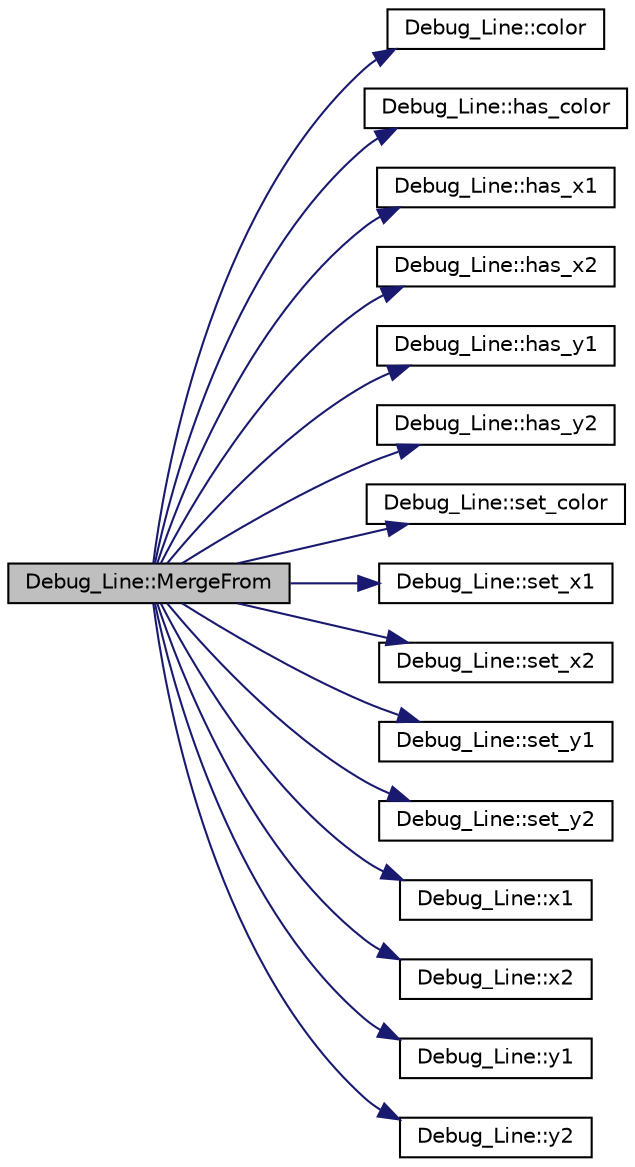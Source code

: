 digraph "Debug_Line::MergeFrom"
{
 // INTERACTIVE_SVG=YES
  edge [fontname="Helvetica",fontsize="10",labelfontname="Helvetica",labelfontsize="10"];
  node [fontname="Helvetica",fontsize="10",shape=record];
  rankdir="LR";
  Node1 [label="Debug_Line::MergeFrom",height=0.2,width=0.4,color="black", fillcolor="grey75", style="filled", fontcolor="black"];
  Node1 -> Node2 [color="midnightblue",fontsize="10",style="solid",fontname="Helvetica"];
  Node2 [label="Debug_Line::color",height=0.2,width=0.4,color="black", fillcolor="white", style="filled",URL="$d0/d2a/class_debug___line.html#af192d213bf92b7fc048d985acb01b6b1"];
  Node1 -> Node3 [color="midnightblue",fontsize="10",style="solid",fontname="Helvetica"];
  Node3 [label="Debug_Line::has_color",height=0.2,width=0.4,color="black", fillcolor="white", style="filled",URL="$d0/d2a/class_debug___line.html#ae1d7a7ef05b91074bba269cc76411b00"];
  Node1 -> Node4 [color="midnightblue",fontsize="10",style="solid",fontname="Helvetica"];
  Node4 [label="Debug_Line::has_x1",height=0.2,width=0.4,color="black", fillcolor="white", style="filled",URL="$d0/d2a/class_debug___line.html#a8ac1b38416f9fad19c7eb308ffe62bec"];
  Node1 -> Node5 [color="midnightblue",fontsize="10",style="solid",fontname="Helvetica"];
  Node5 [label="Debug_Line::has_x2",height=0.2,width=0.4,color="black", fillcolor="white", style="filled",URL="$d0/d2a/class_debug___line.html#a371237a8cda7c52eaf9720aaacee5177"];
  Node1 -> Node6 [color="midnightblue",fontsize="10",style="solid",fontname="Helvetica"];
  Node6 [label="Debug_Line::has_y1",height=0.2,width=0.4,color="black", fillcolor="white", style="filled",URL="$d0/d2a/class_debug___line.html#aa7485f88cf0be8752da08bbc6c140b5b"];
  Node1 -> Node7 [color="midnightblue",fontsize="10",style="solid",fontname="Helvetica"];
  Node7 [label="Debug_Line::has_y2",height=0.2,width=0.4,color="black", fillcolor="white", style="filled",URL="$d0/d2a/class_debug___line.html#afb7b0e17bba685bb2a3da16812ef48f2"];
  Node1 -> Node8 [color="midnightblue",fontsize="10",style="solid",fontname="Helvetica"];
  Node8 [label="Debug_Line::set_color",height=0.2,width=0.4,color="black", fillcolor="white", style="filled",URL="$d0/d2a/class_debug___line.html#a4f7052515754b53d4c8a50ff06168cd2"];
  Node1 -> Node9 [color="midnightblue",fontsize="10",style="solid",fontname="Helvetica"];
  Node9 [label="Debug_Line::set_x1",height=0.2,width=0.4,color="black", fillcolor="white", style="filled",URL="$d0/d2a/class_debug___line.html#afc3f74c1509ef43e559c001a9f845c8c"];
  Node1 -> Node10 [color="midnightblue",fontsize="10",style="solid",fontname="Helvetica"];
  Node10 [label="Debug_Line::set_x2",height=0.2,width=0.4,color="black", fillcolor="white", style="filled",URL="$d0/d2a/class_debug___line.html#ab6f10cb8a2c874b974e4a88d5fab1921"];
  Node1 -> Node11 [color="midnightblue",fontsize="10",style="solid",fontname="Helvetica"];
  Node11 [label="Debug_Line::set_y1",height=0.2,width=0.4,color="black", fillcolor="white", style="filled",URL="$d0/d2a/class_debug___line.html#a77731044fab1d76a8c0aec628bfaceb5"];
  Node1 -> Node12 [color="midnightblue",fontsize="10",style="solid",fontname="Helvetica"];
  Node12 [label="Debug_Line::set_y2",height=0.2,width=0.4,color="black", fillcolor="white", style="filled",URL="$d0/d2a/class_debug___line.html#ab18ae0a14592555e3a3d0a95303a9678"];
  Node1 -> Node13 [color="midnightblue",fontsize="10",style="solid",fontname="Helvetica"];
  Node13 [label="Debug_Line::x1",height=0.2,width=0.4,color="black", fillcolor="white", style="filled",URL="$d0/d2a/class_debug___line.html#ac580ae6699afe0e4a344dba415841c09"];
  Node1 -> Node14 [color="midnightblue",fontsize="10",style="solid",fontname="Helvetica"];
  Node14 [label="Debug_Line::x2",height=0.2,width=0.4,color="black", fillcolor="white", style="filled",URL="$d0/d2a/class_debug___line.html#aa6acc7ce1d9394f8c99914a89efa3ec0"];
  Node1 -> Node15 [color="midnightblue",fontsize="10",style="solid",fontname="Helvetica"];
  Node15 [label="Debug_Line::y1",height=0.2,width=0.4,color="black", fillcolor="white", style="filled",URL="$d0/d2a/class_debug___line.html#af03d756cd6571ded850368d63ee981e2"];
  Node1 -> Node16 [color="midnightblue",fontsize="10",style="solid",fontname="Helvetica"];
  Node16 [label="Debug_Line::y2",height=0.2,width=0.4,color="black", fillcolor="white", style="filled",URL="$d0/d2a/class_debug___line.html#a143322913762ddfbd5dbcfd5fdda970a"];
}
